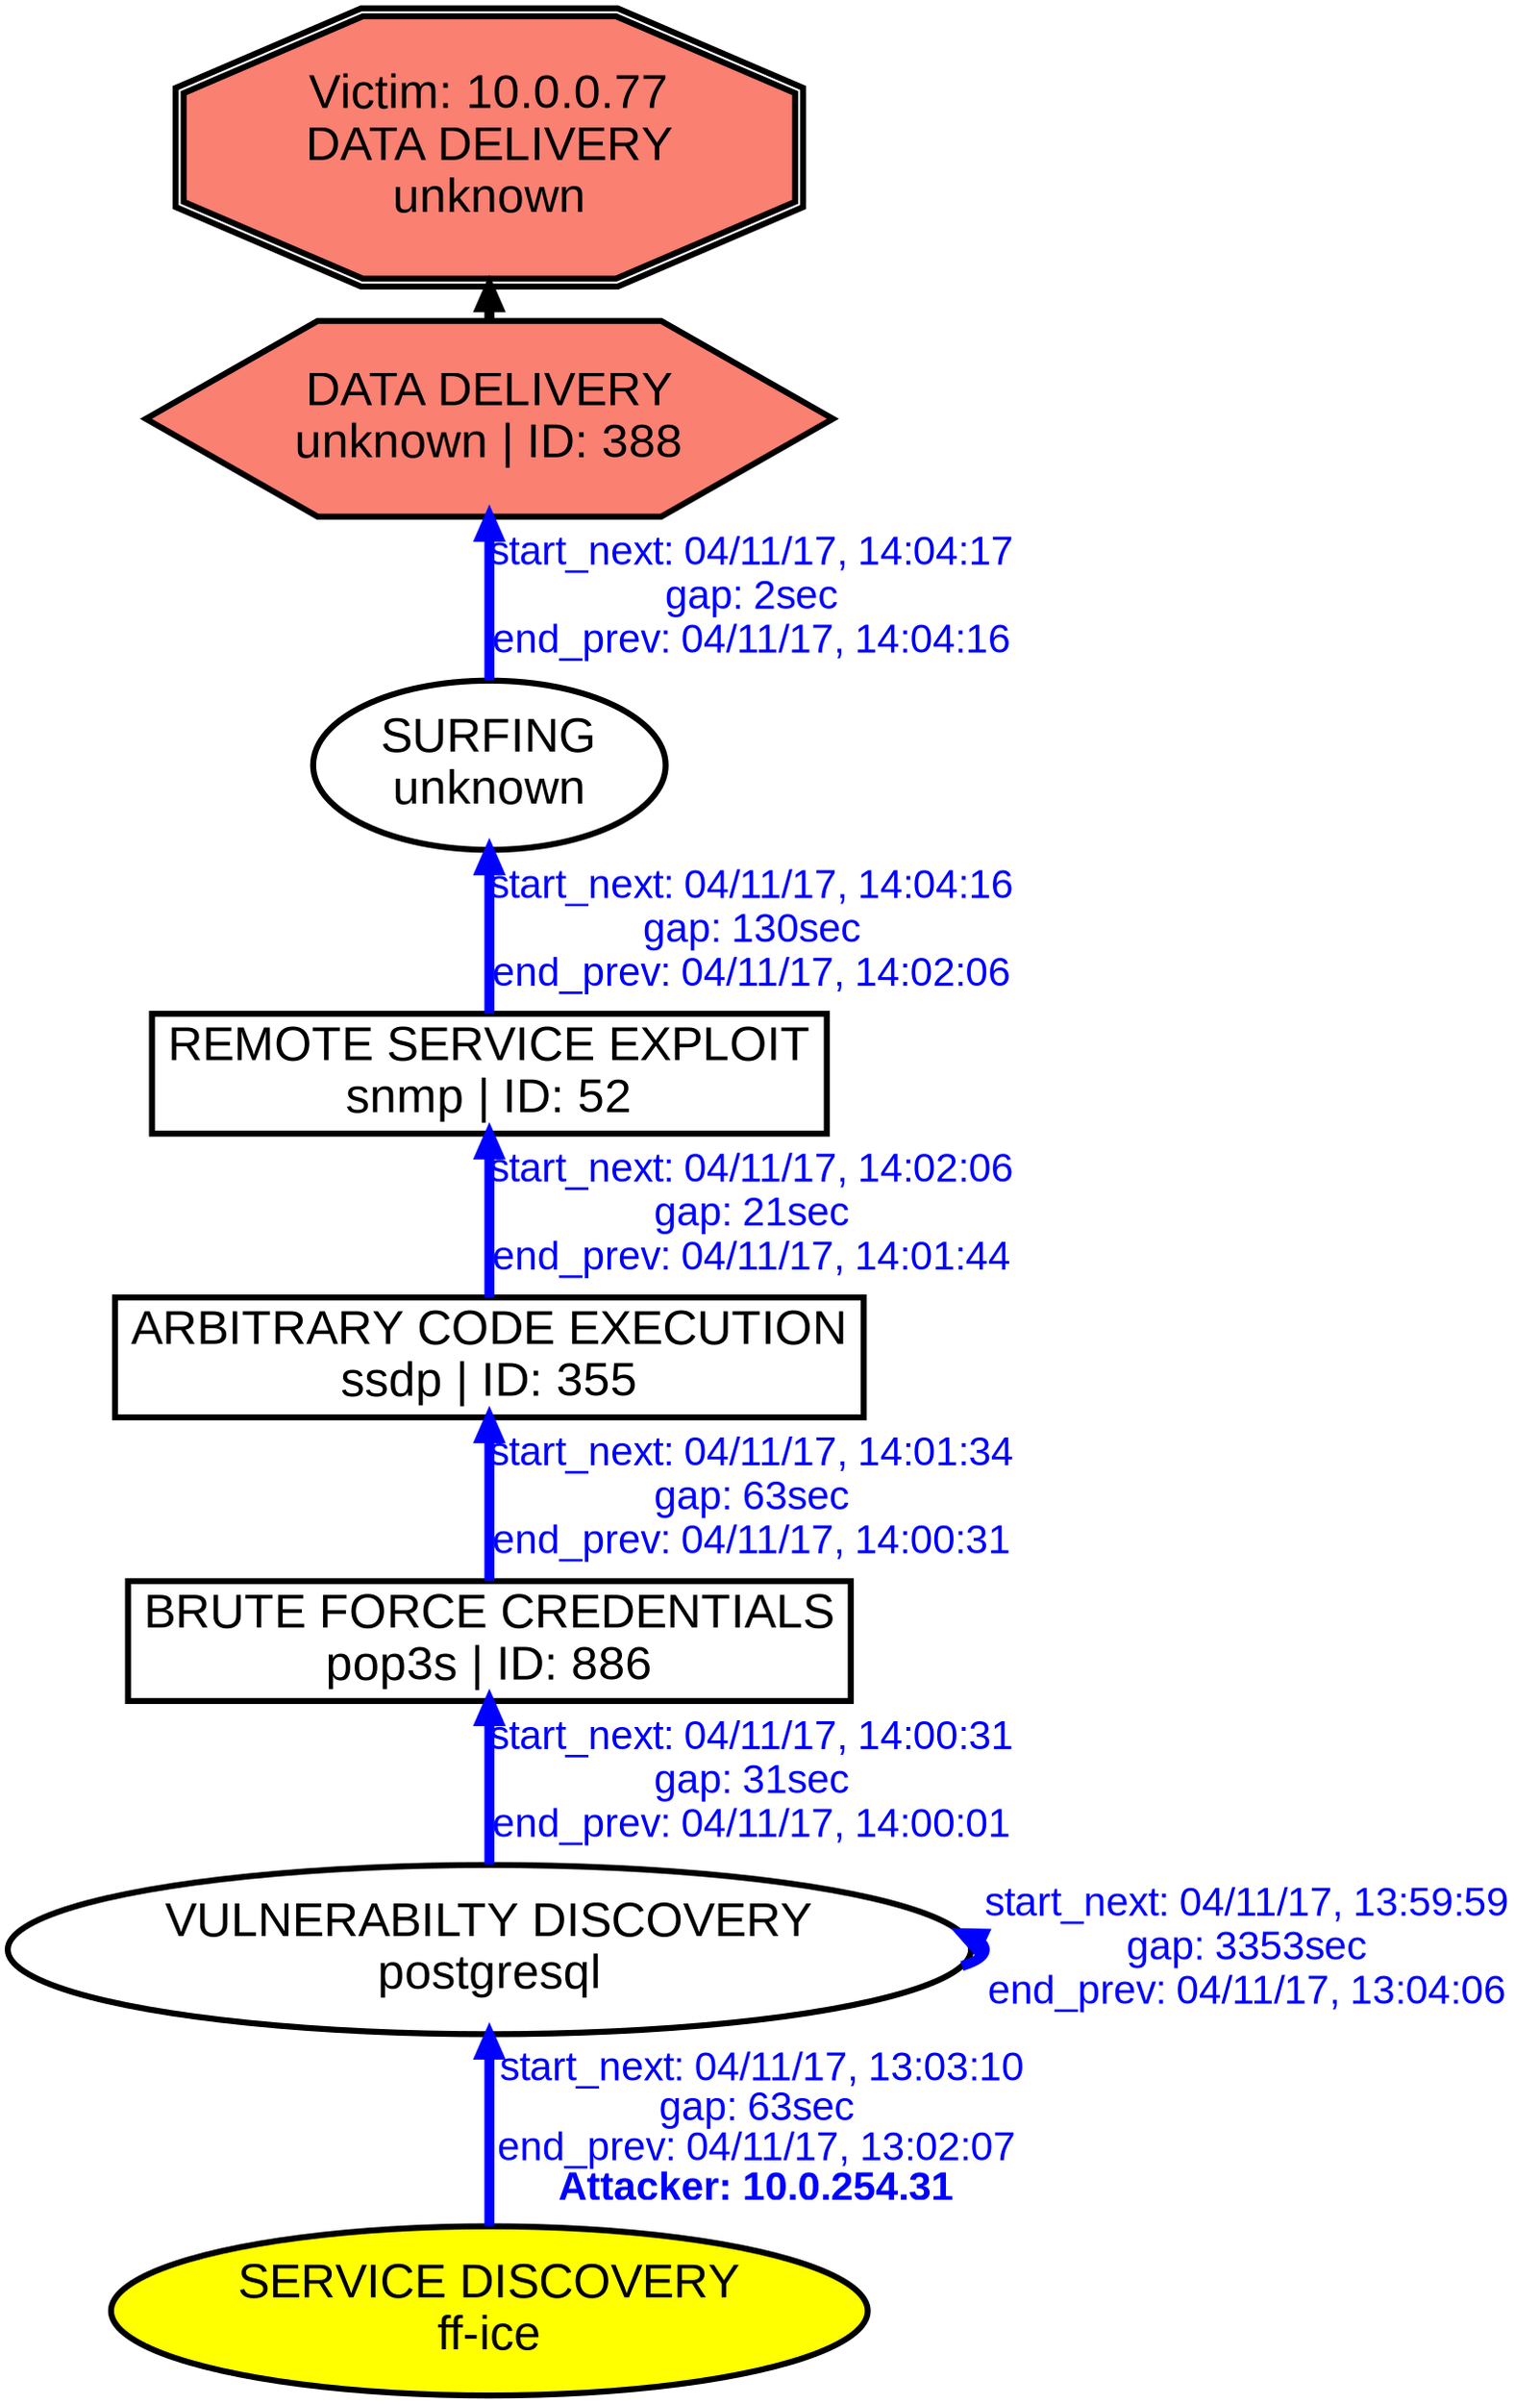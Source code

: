 digraph DATADELIVERYunknown {
rankdir="BT"; 
 graph [ nodesep="0.1", ranksep="0.02"] 
 node [ fontname=Arial, fontsize=24,penwidth=3]; 
 edge [ fontname=Arial, fontsize=20,penwidth=5 ];
"Victim: 10.0.0.77
DATA DELIVERY
unknown" [shape=doubleoctagon, style=filled, fillcolor=salmon];
{ rank = max; "Victim: 10.0.0.77
DATA DELIVERY
unknown"}
"DATA DELIVERY
unknown | ID: 388" -> "Victim: 10.0.0.77
DATA DELIVERY
unknown"
"DATA DELIVERY
unknown | ID: 388" [style=filled, fillcolor= salmon]
{ rank=same; "DATA DELIVERY
unknown | ID: 388"}
"SERVICE DISCOVERY
ff-ice" [style=filled, fillcolor= yellow]
"SERVICE DISCOVERY
ff-ice" -> "VULNERABILTY DISCOVERY
postgresql" [ color=blue] [label=<<font color="blue"> start_next: 04/11/17, 13:03:10<br/>gap: 63sec<br/>end_prev: 04/11/17, 13:02:07</font><br/><font color="blue"><b>Attacker: 10.0.254.31</b></font>>]
"VULNERABILTY DISCOVERY
postgresql" -> "VULNERABILTY DISCOVERY
postgresql" [ label="start_next: 04/11/17, 13:59:59
gap: 3353sec
end_prev: 04/11/17, 13:04:06"][ fontcolor="blue" color=blue]
"VULNERABILTY DISCOVERY
postgresql" -> "BRUTE FORCE CREDENTIALS
pop3s | ID: 886" [ label="start_next: 04/11/17, 14:00:31
gap: 31sec
end_prev: 04/11/17, 14:00:01"][ fontcolor="blue" color=blue]
"BRUTE FORCE CREDENTIALS
pop3s | ID: 886" -> "ARBITRARY CODE EXECUTION
ssdp | ID: 355" [ label="start_next: 04/11/17, 14:01:34
gap: 63sec
end_prev: 04/11/17, 14:00:31"][ fontcolor="blue" color=blue]
"ARBITRARY CODE EXECUTION
ssdp | ID: 355" -> "REMOTE SERVICE EXPLOIT
snmp | ID: 52" [ label="start_next: 04/11/17, 14:02:06
gap: 21sec
end_prev: 04/11/17, 14:01:44"][ fontcolor="blue" color=blue]
"REMOTE SERVICE EXPLOIT
snmp | ID: 52" -> "SURFING
unknown" [ label="start_next: 04/11/17, 14:04:16
gap: 130sec
end_prev: 04/11/17, 14:02:06"][ fontcolor="blue" color=blue]
"SURFING
unknown" -> "DATA DELIVERY
unknown | ID: 388" [ label="start_next: 04/11/17, 14:04:17
gap: 2sec
end_prev: 04/11/17, 14:04:16"][ fontcolor="blue" color=blue]
"SERVICE DISCOVERY
ff-ice" [shape=oval]
"SERVICE DISCOVERY
ff-ice" [tooltip="ET SCAN Potential VNC Scan 5900-5920"]
"VULNERABILTY DISCOVERY
postgresql" [shape=oval]
"VULNERABILTY DISCOVERY
postgresql" [tooltip="ET POLICY Suspicious inbound to mSQL port 4333
ET POLICY Suspicious inbound to Oracle SQL port 1521
ET POLICY Suspicious inbound to PostgreSQL port 5432"]
"BRUTE FORCE CREDENTIALS
pop3s | ID: 886" [shape=box]
"BRUTE FORCE CREDENTIALS
pop3s | ID: 886" [tooltip="ET SCAN Rapid POP3S Connections - Possible Brute Force Attack"]
"ARBITRARY CODE EXECUTION
ssdp | ID: 355" [shape=box]
"ARBITRARY CODE EXECUTION
ssdp | ID: 355" [tooltip="GPL MISC UPnP malformed advertisement"]
"REMOTE SERVICE EXPLOIT
snmp | ID: 52" [shape=box]
"REMOTE SERVICE EXPLOIT
snmp | ID: 52" [tooltip="ET SNMP Samsung Printer SNMP Hardcode RW Community String"]
"SURFING
unknown" [shape=oval]
"SURFING
unknown" [tooltip="ET WEB_SERVER WEB-PHP phpinfo access"]
"DATA DELIVERY
unknown | ID: 388" [shape=hexagon]
"DATA DELIVERY
unknown | ID: 388" [tooltip="ET WEB_SERVER PHP Possible php Remote File Inclusion Attempt
ET WEB_SERVER PHP tags in HTTP POST
GPL WEB_SERVER perl post attempt"]
}
